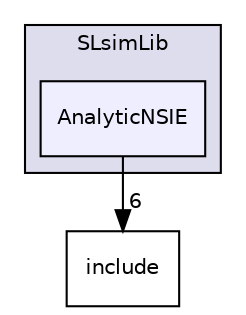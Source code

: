 digraph "SLsimLib/AnalyticNSIE" {
  compound=true
  node [ fontsize="10", fontname="Helvetica"];
  edge [ labelfontsize="10", labelfontname="Helvetica"];
  subgraph clusterdir_55925bd33ed9b71a1b473542f7ae7f24 {
    graph [ bgcolor="#ddddee", pencolor="black", label="SLsimLib" fontname="Helvetica", fontsize="10", URL="dir_55925bd33ed9b71a1b473542f7ae7f24.html"]
  dir_ef244439670142878bc69cfbfff009e9 [shape=box, label="AnalyticNSIE", style="filled", fillcolor="#eeeeff", pencolor="black", URL="dir_ef244439670142878bc69cfbfff009e9.html"];
  }
  dir_d255db3c0926674bed0b75f79a4d7ac7 [shape=box label="include" URL="dir_d255db3c0926674bed0b75f79a4d7ac7.html"];
  dir_ef244439670142878bc69cfbfff009e9->dir_d255db3c0926674bed0b75f79a4d7ac7 [headlabel="6", labeldistance=1.5 headhref="dir_000005_000011.html"];
}
